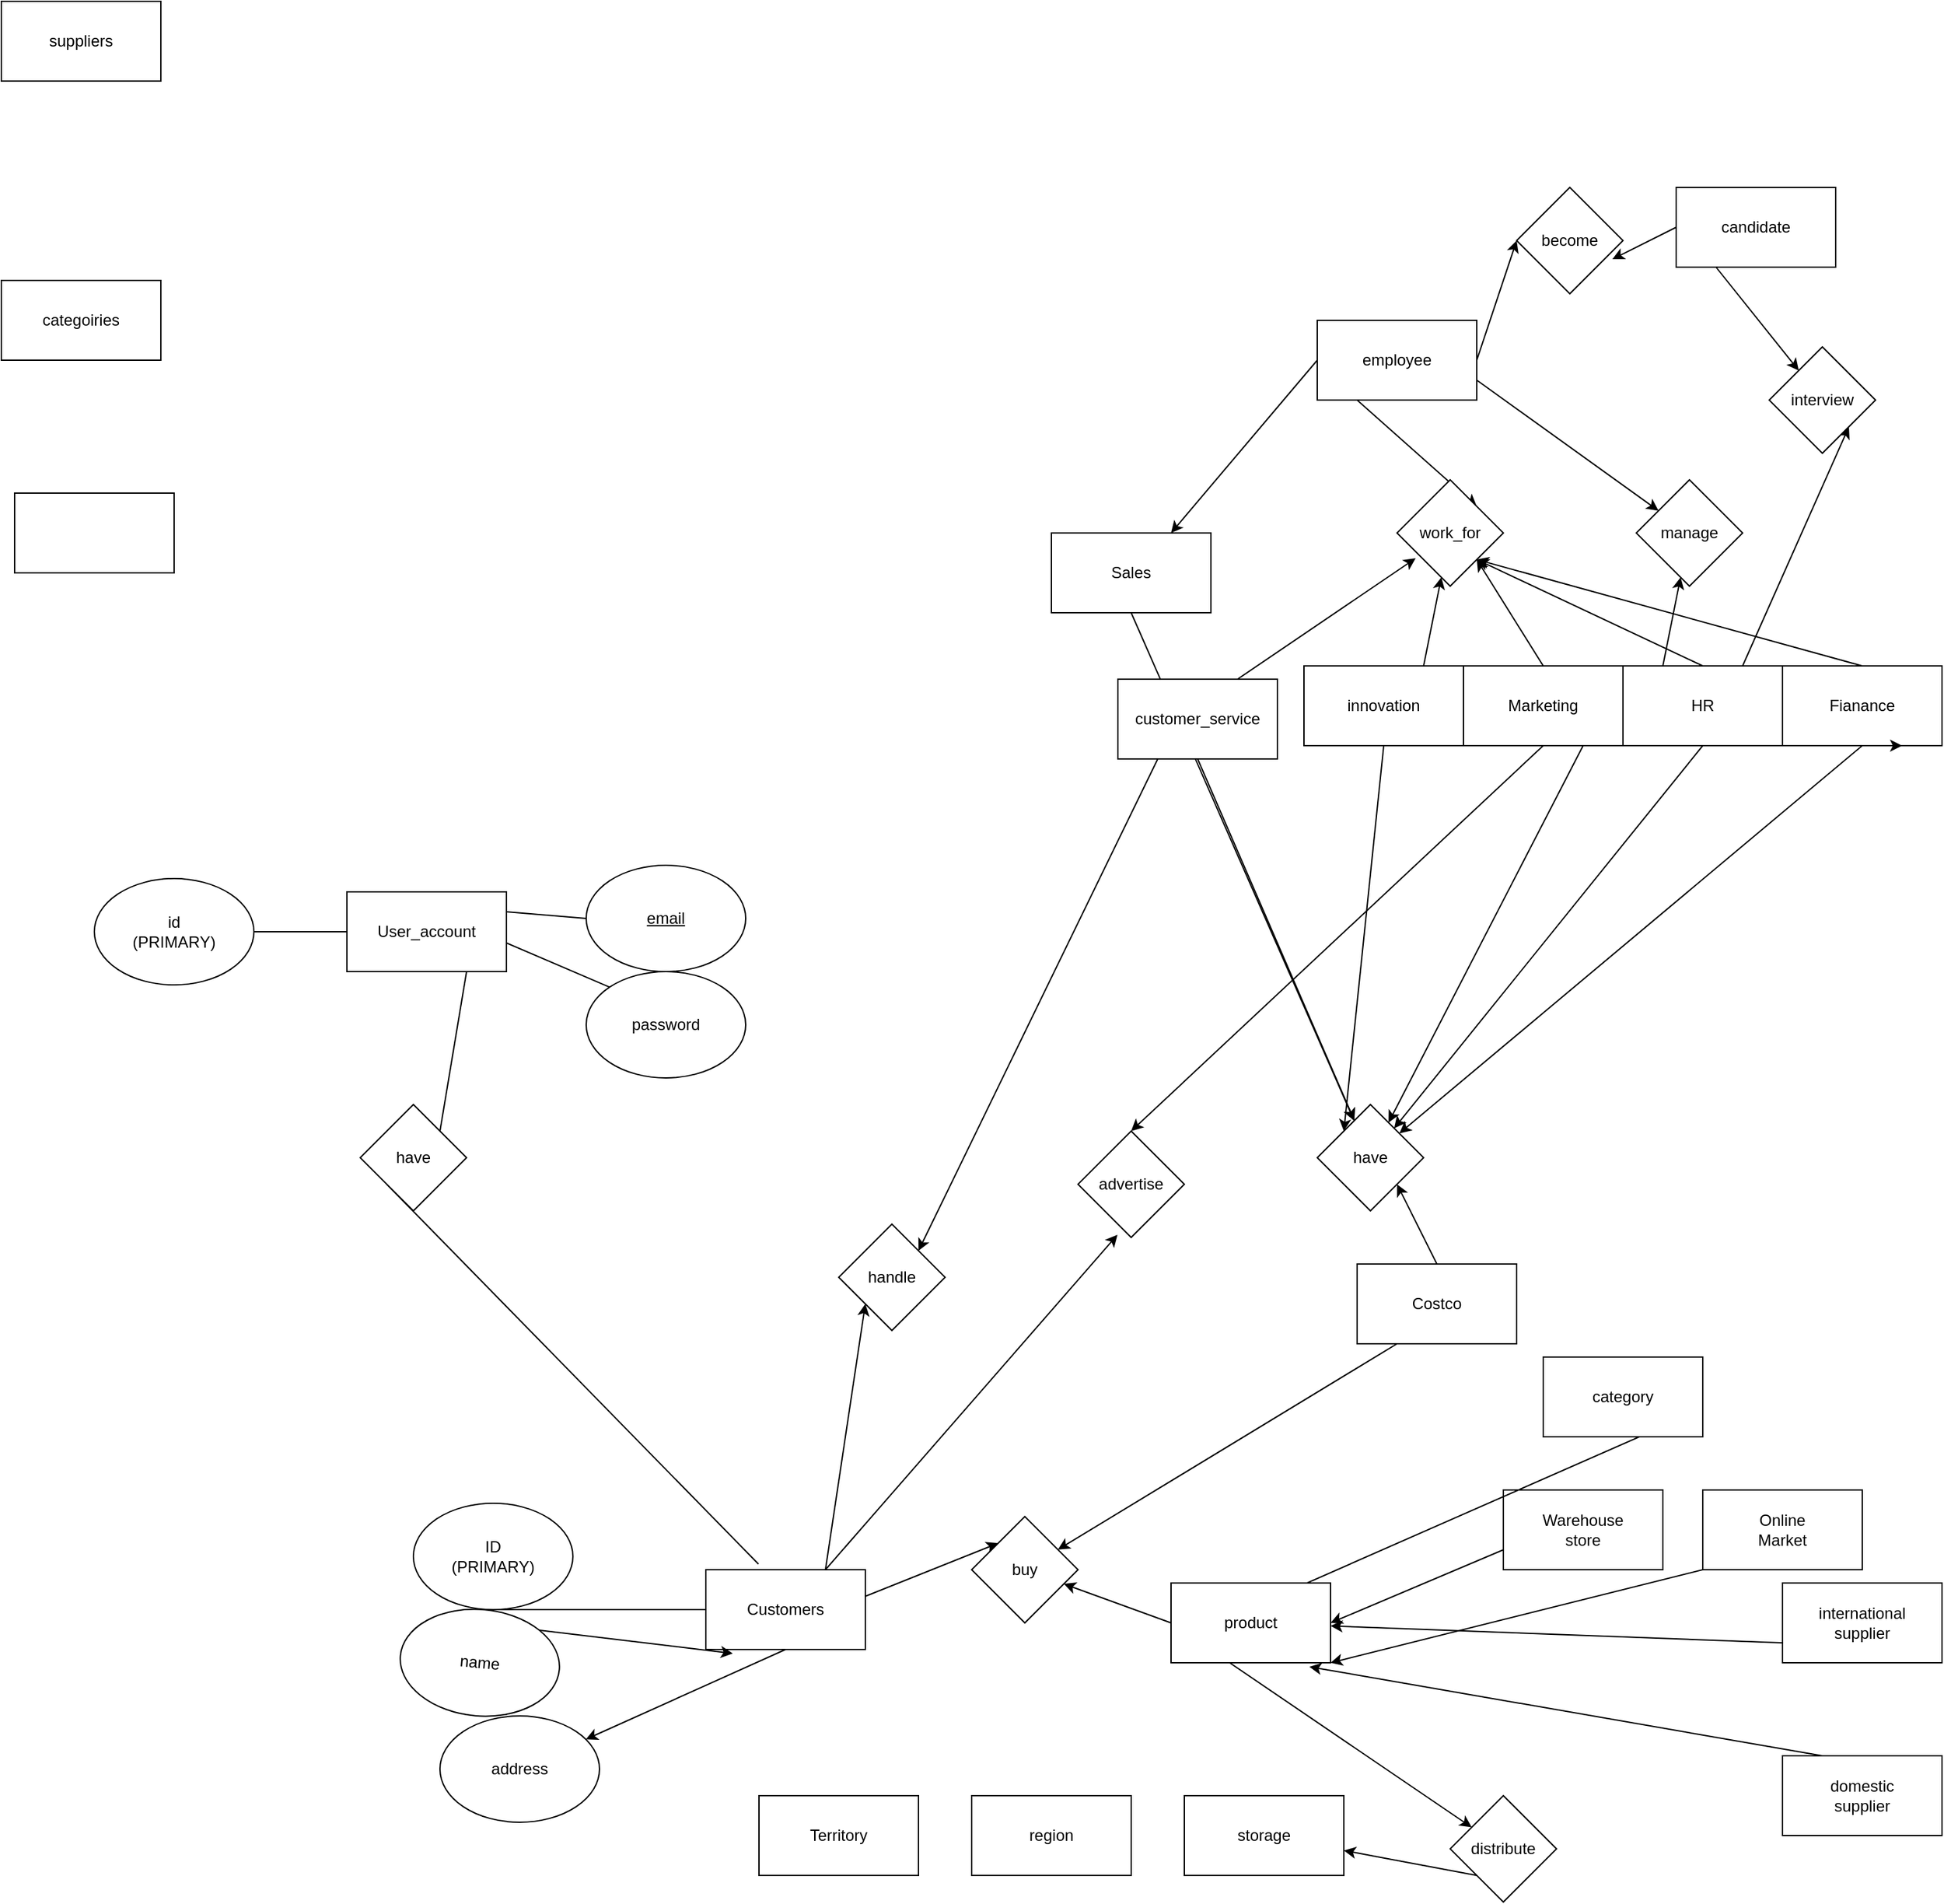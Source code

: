 <mxfile>
    <diagram id="uVHf5x75JEMgezWNGeb1" name="Page-1">
        <mxGraphModel dx="1523" dy="2167" grid="1" gridSize="10" guides="1" tooltips="1" connect="1" arrows="1" fold="1" page="1" pageScale="1" pageWidth="1100" pageHeight="850" math="0" shadow="0">
            <root>
                <mxCell id="0"/>
                <mxCell id="1" parent="0"/>
                <mxCell id="14" style="edgeStyle=none;html=1;exitX=0.75;exitY=0;exitDx=0;exitDy=0;entryX=0;entryY=1;entryDx=0;entryDy=0;" parent="1" source="2" target="12" edge="1">
                    <mxGeometry relative="1" as="geometry"/>
                </mxCell>
                <mxCell id="17" style="edgeStyle=none;html=1;exitX=0.75;exitY=0;exitDx=0;exitDy=0;entryX=0.371;entryY=0.975;entryDx=0;entryDy=0;entryPerimeter=0;" parent="1" source="2" target="15" edge="1">
                    <mxGeometry relative="1" as="geometry"/>
                </mxCell>
                <mxCell id="Ql8lTT6cqSSdO-7i7j1C-28" style="edgeStyle=none;html=1;exitX=0.5;exitY=1;exitDx=0;exitDy=0;" edge="1" parent="1" source="2" target="Ql8lTT6cqSSdO-7i7j1C-29">
                    <mxGeometry relative="1" as="geometry">
                        <mxPoint x="570" y="690" as="targetPoint"/>
                    </mxGeometry>
                </mxCell>
                <mxCell id="2" value="Customers" style="rounded=0;whiteSpace=wrap;html=1;" parent="1" vertex="1">
                    <mxGeometry x="630" y="570" width="120" height="60" as="geometry"/>
                </mxCell>
                <mxCell id="4" style="edgeStyle=none;html=1;exitX=0.5;exitY=1;exitDx=0;exitDy=0;endArrow=none;endFill=0;" parent="1" source="3" target="2" edge="1">
                    <mxGeometry relative="1" as="geometry"/>
                </mxCell>
                <mxCell id="3" value="ID&lt;br&gt;(PRIMARY)" style="ellipse;whiteSpace=wrap;html=1;" parent="1" vertex="1">
                    <mxGeometry x="410" y="520" width="120" height="80" as="geometry"/>
                </mxCell>
                <mxCell id="eX7xw6EIAAru1Y-eqpXY-12" style="edgeStyle=none;html=1;exitX=0;exitY=1;exitDx=0;exitDy=0;entryX=0.33;entryY=-0.071;entryDx=0;entryDy=0;entryPerimeter=0;endArrow=none;endFill=0;" parent="1" source="8" target="2" edge="1">
                    <mxGeometry relative="1" as="geometry"/>
                </mxCell>
                <mxCell id="eX7xw6EIAAru1Y-eqpXY-13" style="edgeStyle=none;html=1;exitX=1;exitY=0;exitDx=0;exitDy=0;entryX=0.75;entryY=1;entryDx=0;entryDy=0;endArrow=none;endFill=0;" parent="1" source="8" target="9" edge="1">
                    <mxGeometry relative="1" as="geometry"/>
                </mxCell>
                <mxCell id="8" value="have" style="rhombus;whiteSpace=wrap;html=1;" parent="1" vertex="1">
                    <mxGeometry x="370" y="220" width="80" height="80" as="geometry"/>
                </mxCell>
                <mxCell id="eX7xw6EIAAru1Y-eqpXY-20" style="edgeStyle=none;html=1;exitX=0;exitY=0.5;exitDx=0;exitDy=0;endArrow=none;endFill=0;" parent="1" source="9" edge="1">
                    <mxGeometry relative="1" as="geometry">
                        <mxPoint x="290" y="90" as="targetPoint"/>
                    </mxGeometry>
                </mxCell>
                <mxCell id="9" value="User_account" style="rounded=0;whiteSpace=wrap;html=1;" parent="1" vertex="1">
                    <mxGeometry x="360" y="60" width="120" height="60" as="geometry"/>
                </mxCell>
                <mxCell id="Ql8lTT6cqSSdO-7i7j1C-27" style="edgeStyle=none;html=1;exitX=1;exitY=0;exitDx=0;exitDy=0;entryX=0.169;entryY=1.05;entryDx=0;entryDy=0;entryPerimeter=0;" edge="1" parent="1" source="10" target="2">
                    <mxGeometry relative="1" as="geometry"/>
                </mxCell>
                <mxCell id="10" value="name" style="ellipse;whiteSpace=wrap;html=1;rotation=5;" parent="1" vertex="1">
                    <mxGeometry x="400" y="600" width="120" height="80" as="geometry"/>
                </mxCell>
                <mxCell id="eX7xw6EIAAru1Y-eqpXY-18" style="edgeStyle=none;html=1;exitX=0;exitY=0.5;exitDx=0;exitDy=0;entryX=1;entryY=0.25;entryDx=0;entryDy=0;endArrow=none;endFill=0;" parent="1" source="11" target="9" edge="1">
                    <mxGeometry relative="1" as="geometry"/>
                </mxCell>
                <mxCell id="11" value="&lt;u&gt;email&lt;/u&gt;" style="ellipse;whiteSpace=wrap;html=1;" parent="1" vertex="1">
                    <mxGeometry x="540" y="40" width="120" height="80" as="geometry"/>
                </mxCell>
                <mxCell id="eX7xw6EIAAru1Y-eqpXY-19" style="edgeStyle=none;html=1;exitX=0;exitY=0;exitDx=0;exitDy=0;entryX=0.997;entryY=0.638;entryDx=0;entryDy=0;entryPerimeter=0;endArrow=none;endFill=0;" parent="1" source="eX7xw6EIAAru1Y-eqpXY-17" target="9" edge="1">
                    <mxGeometry relative="1" as="geometry"/>
                </mxCell>
                <mxCell id="eX7xw6EIAAru1Y-eqpXY-17" value="password" style="ellipse;whiteSpace=wrap;html=1;" parent="1" vertex="1">
                    <mxGeometry x="540" y="120" width="120" height="80" as="geometry"/>
                </mxCell>
                <mxCell id="eX7xw6EIAAru1Y-eqpXY-21" value="id&lt;br&gt;(PRIMARY)" style="ellipse;whiteSpace=wrap;html=1;" parent="1" vertex="1">
                    <mxGeometry x="170" y="50" width="120" height="80" as="geometry"/>
                </mxCell>
                <mxCell id="rFFz9qkOBSB7EoBGspdS-47" style="edgeStyle=none;html=1;exitX=0.5;exitY=0;exitDx=0;exitDy=0;entryX=1;entryY=1;entryDx=0;entryDy=0;" parent="1" source="rFFz9qkOBSB7EoBGspdS-49" target="rFFz9qkOBSB7EoBGspdS-74" edge="1">
                    <mxGeometry relative="1" as="geometry"/>
                </mxCell>
                <mxCell id="18" style="edgeStyle=none;html=1;exitX=0.25;exitY=1;exitDx=0;exitDy=0;" parent="1" source="rFFz9qkOBSB7EoBGspdS-49" target="rFFz9qkOBSB7EoBGspdS-116" edge="1">
                    <mxGeometry relative="1" as="geometry"/>
                </mxCell>
                <mxCell id="rFFz9qkOBSB7EoBGspdS-49" value="Costco" style="rounded=0;whiteSpace=wrap;html=1;" parent="1" vertex="1">
                    <mxGeometry x="1120" y="340" width="120" height="60" as="geometry"/>
                </mxCell>
                <mxCell id="rFFz9qkOBSB7EoBGspdS-123" style="edgeStyle=none;html=1;exitX=0;exitY=0.75;exitDx=0;exitDy=0;entryX=1;entryY=0.5;entryDx=0;entryDy=0;" parent="1" source="rFFz9qkOBSB7EoBGspdS-54" target="rFFz9qkOBSB7EoBGspdS-66" edge="1">
                    <mxGeometry relative="1" as="geometry"/>
                </mxCell>
                <mxCell id="rFFz9qkOBSB7EoBGspdS-54" value="Warehouse&lt;br&gt;store&lt;br&gt;" style="rounded=0;whiteSpace=wrap;html=1;" parent="1" vertex="1">
                    <mxGeometry x="1230" y="510" width="120" height="60" as="geometry"/>
                </mxCell>
                <mxCell id="rFFz9qkOBSB7EoBGspdS-55" style="edgeStyle=none;html=1;exitX=1;exitY=0.5;exitDx=0;exitDy=0;entryX=1;entryY=1;entryDx=0;entryDy=0;" parent="1" source="rFFz9qkOBSB7EoBGspdS-56" target="rFFz9qkOBSB7EoBGspdS-66" edge="1">
                    <mxGeometry relative="1" as="geometry">
                        <mxPoint x="1290" y="660" as="targetPoint"/>
                    </mxGeometry>
                </mxCell>
                <mxCell id="rFFz9qkOBSB7EoBGspdS-56" value="Online&lt;br&gt;Market" style="rounded=0;whiteSpace=wrap;html=1;" parent="1" vertex="1">
                    <mxGeometry x="1380" y="510" width="120" height="60" as="geometry"/>
                </mxCell>
                <mxCell id="rFFz9qkOBSB7EoBGspdS-57" style="edgeStyle=none;html=1;exitX=0;exitY=0.75;exitDx=0;exitDy=0;" parent="1" source="rFFz9qkOBSB7EoBGspdS-58" target="rFFz9qkOBSB7EoBGspdS-66" edge="1">
                    <mxGeometry relative="1" as="geometry"/>
                </mxCell>
                <mxCell id="rFFz9qkOBSB7EoBGspdS-58" value="international&lt;br&gt;supplier" style="rounded=0;whiteSpace=wrap;html=1;" parent="1" vertex="1">
                    <mxGeometry x="1440" y="580" width="120" height="60" as="geometry"/>
                </mxCell>
                <mxCell id="rFFz9qkOBSB7EoBGspdS-59" value="region" style="rounded=0;whiteSpace=wrap;html=1;" parent="1" vertex="1">
                    <mxGeometry x="830" y="740" width="120" height="60" as="geometry"/>
                </mxCell>
                <mxCell id="rFFz9qkOBSB7EoBGspdS-60" value="Territory" style="rounded=0;whiteSpace=wrap;html=1;" parent="1" vertex="1">
                    <mxGeometry x="670" y="740" width="120" height="60" as="geometry"/>
                </mxCell>
                <mxCell id="rFFz9qkOBSB7EoBGspdS-61" style="edgeStyle=none;html=1;exitX=0.25;exitY=0;exitDx=0;exitDy=0;entryX=0.867;entryY=1.05;entryDx=0;entryDy=0;entryPerimeter=0;" parent="1" source="rFFz9qkOBSB7EoBGspdS-62" target="rFFz9qkOBSB7EoBGspdS-66" edge="1">
                    <mxGeometry relative="1" as="geometry"/>
                </mxCell>
                <mxCell id="rFFz9qkOBSB7EoBGspdS-62" value="domestic&lt;br&gt;supplier&lt;br&gt;" style="rounded=0;whiteSpace=wrap;html=1;" parent="1" vertex="1">
                    <mxGeometry x="1440" y="710" width="120" height="60" as="geometry"/>
                </mxCell>
                <mxCell id="rFFz9qkOBSB7EoBGspdS-63" style="edgeStyle=none;html=1;exitX=0;exitY=0.75;exitDx=0;exitDy=0;entryX=1;entryY=0.65;entryDx=0;entryDy=0;entryPerimeter=0;" parent="1" source="rFFz9qkOBSB7EoBGspdS-66" target="rFFz9qkOBSB7EoBGspdS-68" edge="1">
                    <mxGeometry relative="1" as="geometry"/>
                </mxCell>
                <mxCell id="rFFz9qkOBSB7EoBGspdS-64" style="edgeStyle=none;html=1;exitX=0;exitY=0.5;exitDx=0;exitDy=0;" parent="1" source="rFFz9qkOBSB7EoBGspdS-66" target="rFFz9qkOBSB7EoBGspdS-71" edge="1">
                    <mxGeometry relative="1" as="geometry"/>
                </mxCell>
                <mxCell id="rFFz9qkOBSB7EoBGspdS-122" style="edgeStyle=none;html=1;exitX=0;exitY=0.5;exitDx=0;exitDy=0;" parent="1" source="rFFz9qkOBSB7EoBGspdS-66" target="rFFz9qkOBSB7EoBGspdS-116" edge="1">
                    <mxGeometry relative="1" as="geometry"/>
                </mxCell>
                <mxCell id="rFFz9qkOBSB7EoBGspdS-66" value="product&lt;br&gt;" style="rounded=0;whiteSpace=wrap;html=1;" parent="1" vertex="1">
                    <mxGeometry x="980" y="580" width="120" height="60" as="geometry"/>
                </mxCell>
                <mxCell id="rFFz9qkOBSB7EoBGspdS-68" value="category&lt;br&gt;" style="rounded=0;whiteSpace=wrap;html=1;" parent="1" vertex="1">
                    <mxGeometry x="1260" y="410" width="120" height="60" as="geometry"/>
                </mxCell>
                <mxCell id="rFFz9qkOBSB7EoBGspdS-70" style="edgeStyle=none;html=1;exitX=0;exitY=1;exitDx=0;exitDy=0;" parent="1" source="rFFz9qkOBSB7EoBGspdS-71" target="rFFz9qkOBSB7EoBGspdS-72" edge="1">
                    <mxGeometry relative="1" as="geometry"/>
                </mxCell>
                <mxCell id="rFFz9qkOBSB7EoBGspdS-71" value="distribute&lt;br&gt;" style="rhombus;whiteSpace=wrap;html=1;" parent="1" vertex="1">
                    <mxGeometry x="1190" y="740" width="80" height="80" as="geometry"/>
                </mxCell>
                <mxCell id="rFFz9qkOBSB7EoBGspdS-72" value="storage" style="rounded=0;whiteSpace=wrap;html=1;" parent="1" vertex="1">
                    <mxGeometry x="990" y="740" width="120" height="60" as="geometry"/>
                </mxCell>
                <mxCell id="rFFz9qkOBSB7EoBGspdS-117" style="edgeStyle=none;html=1;exitX=0.75;exitY=1;exitDx=0;exitDy=0;entryX=0;entryY=0;entryDx=0;entryDy=0;" parent="1" target="rFFz9qkOBSB7EoBGspdS-116" edge="1">
                    <mxGeometry relative="1" as="geometry">
                        <mxPoint x="750" y="590" as="sourcePoint"/>
                    </mxGeometry>
                </mxCell>
                <mxCell id="rFFz9qkOBSB7EoBGspdS-74" value="have" style="rhombus;whiteSpace=wrap;html=1;" parent="1" vertex="1">
                    <mxGeometry x="1090" y="220" width="80" height="80" as="geometry"/>
                </mxCell>
                <mxCell id="rFFz9qkOBSB7EoBGspdS-89" style="edgeStyle=none;html=1;exitX=0.75;exitY=0;exitDx=0;exitDy=0;entryX=1;entryY=1;entryDx=0;entryDy=0;" parent="1" source="rFFz9qkOBSB7EoBGspdS-75" target="rFFz9qkOBSB7EoBGspdS-88" edge="1">
                    <mxGeometry relative="1" as="geometry"/>
                </mxCell>
                <mxCell id="rFFz9qkOBSB7EoBGspdS-93" style="edgeStyle=none;html=1;exitX=0.25;exitY=0;exitDx=0;exitDy=0;" parent="1" source="rFFz9qkOBSB7EoBGspdS-75" target="rFFz9qkOBSB7EoBGspdS-91" edge="1">
                    <mxGeometry relative="1" as="geometry"/>
                </mxCell>
                <mxCell id="rFFz9qkOBSB7EoBGspdS-102" style="edgeStyle=none;html=1;exitX=0.5;exitY=0;exitDx=0;exitDy=0;" parent="1" source="rFFz9qkOBSB7EoBGspdS-75" edge="1">
                    <mxGeometry relative="1" as="geometry">
                        <mxPoint x="1210" y="-190" as="targetPoint"/>
                    </mxGeometry>
                </mxCell>
                <mxCell id="rFFz9qkOBSB7EoBGspdS-109" style="edgeStyle=none;html=1;exitX=0.5;exitY=1;exitDx=0;exitDy=0;" parent="1" source="rFFz9qkOBSB7EoBGspdS-75" target="rFFz9qkOBSB7EoBGspdS-74" edge="1">
                    <mxGeometry relative="1" as="geometry"/>
                </mxCell>
                <mxCell id="rFFz9qkOBSB7EoBGspdS-75" value="HR" style="rounded=0;whiteSpace=wrap;html=1;" parent="1" vertex="1">
                    <mxGeometry x="1320" y="-110" width="120" height="60" as="geometry"/>
                </mxCell>
                <mxCell id="rFFz9qkOBSB7EoBGspdS-100" style="edgeStyle=none;html=1;exitX=0.75;exitY=0;exitDx=0;exitDy=0;" parent="1" source="rFFz9qkOBSB7EoBGspdS-76" target="rFFz9qkOBSB7EoBGspdS-95" edge="1">
                    <mxGeometry relative="1" as="geometry"/>
                </mxCell>
                <mxCell id="rFFz9qkOBSB7EoBGspdS-107" style="edgeStyle=none;html=1;exitX=0.5;exitY=1;exitDx=0;exitDy=0;entryX=0;entryY=0;entryDx=0;entryDy=0;" parent="1" source="rFFz9qkOBSB7EoBGspdS-76" target="rFFz9qkOBSB7EoBGspdS-74" edge="1">
                    <mxGeometry relative="1" as="geometry"/>
                </mxCell>
                <mxCell id="rFFz9qkOBSB7EoBGspdS-76" value="innovation" style="rounded=0;whiteSpace=wrap;html=1;" parent="1" vertex="1">
                    <mxGeometry x="1080" y="-110" width="120" height="60" as="geometry"/>
                </mxCell>
                <mxCell id="rFFz9qkOBSB7EoBGspdS-101" style="edgeStyle=none;html=1;exitX=0.5;exitY=0;exitDx=0;exitDy=0;entryX=1;entryY=1;entryDx=0;entryDy=0;" parent="1" source="rFFz9qkOBSB7EoBGspdS-77" target="rFFz9qkOBSB7EoBGspdS-95" edge="1">
                    <mxGeometry relative="1" as="geometry"/>
                </mxCell>
                <mxCell id="rFFz9qkOBSB7EoBGspdS-113" style="edgeStyle=none;html=1;exitX=0.75;exitY=1;exitDx=0;exitDy=0;" parent="1" source="rFFz9qkOBSB7EoBGspdS-77" target="rFFz9qkOBSB7EoBGspdS-74" edge="1">
                    <mxGeometry relative="1" as="geometry"/>
                </mxCell>
                <mxCell id="16" style="edgeStyle=none;html=1;exitX=0.5;exitY=1;exitDx=0;exitDy=0;entryX=0.5;entryY=0;entryDx=0;entryDy=0;" parent="1" source="rFFz9qkOBSB7EoBGspdS-77" target="15" edge="1">
                    <mxGeometry relative="1" as="geometry"/>
                </mxCell>
                <mxCell id="rFFz9qkOBSB7EoBGspdS-77" value="Marketing" style="rounded=0;whiteSpace=wrap;html=1;" parent="1" vertex="1">
                    <mxGeometry x="1200" y="-110" width="120" height="60" as="geometry"/>
                </mxCell>
                <mxCell id="rFFz9qkOBSB7EoBGspdS-103" style="edgeStyle=none;html=1;exitX=0.5;exitY=0;exitDx=0;exitDy=0;" parent="1" source="rFFz9qkOBSB7EoBGspdS-78" edge="1">
                    <mxGeometry relative="1" as="geometry">
                        <mxPoint x="1210" y="-190" as="targetPoint"/>
                    </mxGeometry>
                </mxCell>
                <mxCell id="rFFz9qkOBSB7EoBGspdS-110" style="edgeStyle=none;html=1;exitX=0.5;exitY=1;exitDx=0;exitDy=0;" parent="1" source="rFFz9qkOBSB7EoBGspdS-78" target="rFFz9qkOBSB7EoBGspdS-74" edge="1">
                    <mxGeometry relative="1" as="geometry">
                        <mxPoint x="1120" y="330" as="targetPoint"/>
                    </mxGeometry>
                </mxCell>
                <mxCell id="rFFz9qkOBSB7EoBGspdS-78" value="Fianance&lt;br&gt;" style="rounded=0;whiteSpace=wrap;html=1;" parent="1" vertex="1">
                    <mxGeometry x="1440" y="-110" width="120" height="60" as="geometry"/>
                </mxCell>
                <mxCell id="rFFz9qkOBSB7EoBGspdS-112" style="edgeStyle=none;html=1;exitX=0.5;exitY=1;exitDx=0;exitDy=0;" parent="1" source="rFFz9qkOBSB7EoBGspdS-79" target="rFFz9qkOBSB7EoBGspdS-74" edge="1">
                    <mxGeometry relative="1" as="geometry"/>
                </mxCell>
                <mxCell id="rFFz9qkOBSB7EoBGspdS-79" value="Sales&lt;br&gt;" style="rounded=0;whiteSpace=wrap;html=1;" parent="1" vertex="1">
                    <mxGeometry x="890" y="-210" width="120" height="60" as="geometry"/>
                </mxCell>
                <mxCell id="rFFz9qkOBSB7EoBGspdS-80" style="edgeStyle=none;html=1;exitX=0.5;exitY=1;exitDx=0;exitDy=0;entryX=0.75;entryY=1;entryDx=0;entryDy=0;" parent="1" source="rFFz9qkOBSB7EoBGspdS-78" target="rFFz9qkOBSB7EoBGspdS-78" edge="1">
                    <mxGeometry relative="1" as="geometry"/>
                </mxCell>
                <mxCell id="rFFz9qkOBSB7EoBGspdS-99" style="edgeStyle=none;html=1;exitX=0.75;exitY=0;exitDx=0;exitDy=0;entryX=0.175;entryY=0.738;entryDx=0;entryDy=0;entryPerimeter=0;" parent="1" source="rFFz9qkOBSB7EoBGspdS-81" target="rFFz9qkOBSB7EoBGspdS-95" edge="1">
                    <mxGeometry relative="1" as="geometry"/>
                </mxCell>
                <mxCell id="rFFz9qkOBSB7EoBGspdS-106" style="edgeStyle=none;html=1;exitX=0.5;exitY=1;exitDx=0;exitDy=0;" parent="1" source="rFFz9qkOBSB7EoBGspdS-81" target="rFFz9qkOBSB7EoBGspdS-74" edge="1">
                    <mxGeometry relative="1" as="geometry"/>
                </mxCell>
                <mxCell id="13" style="edgeStyle=none;html=1;exitX=0.25;exitY=1;exitDx=0;exitDy=0;entryX=1;entryY=0;entryDx=0;entryDy=0;" parent="1" source="rFFz9qkOBSB7EoBGspdS-81" target="12" edge="1">
                    <mxGeometry relative="1" as="geometry"/>
                </mxCell>
                <mxCell id="rFFz9qkOBSB7EoBGspdS-81" value="customer_service" style="rounded=0;whiteSpace=wrap;html=1;" parent="1" vertex="1">
                    <mxGeometry x="940" y="-100" width="120" height="60" as="geometry"/>
                </mxCell>
                <mxCell id="rFFz9qkOBSB7EoBGspdS-85" style="edgeStyle=none;html=1;exitX=0;exitY=0.5;exitDx=0;exitDy=0;entryX=0.9;entryY=0.675;entryDx=0;entryDy=0;entryPerimeter=0;" parent="1" source="rFFz9qkOBSB7EoBGspdS-82" target="rFFz9qkOBSB7EoBGspdS-84" edge="1">
                    <mxGeometry relative="1" as="geometry"/>
                </mxCell>
                <mxCell id="rFFz9qkOBSB7EoBGspdS-94" style="edgeStyle=none;html=1;exitX=0.25;exitY=1;exitDx=0;exitDy=0;" parent="1" source="rFFz9qkOBSB7EoBGspdS-82" target="rFFz9qkOBSB7EoBGspdS-88" edge="1">
                    <mxGeometry relative="1" as="geometry"/>
                </mxCell>
                <mxCell id="rFFz9qkOBSB7EoBGspdS-82" value="candidate" style="rounded=0;whiteSpace=wrap;html=1;" parent="1" vertex="1">
                    <mxGeometry x="1360" y="-470" width="120" height="60" as="geometry"/>
                </mxCell>
                <mxCell id="rFFz9qkOBSB7EoBGspdS-86" style="edgeStyle=none;html=1;exitX=1;exitY=0.5;exitDx=0;exitDy=0;entryX=0;entryY=0.5;entryDx=0;entryDy=0;" parent="1" source="rFFz9qkOBSB7EoBGspdS-83" target="rFFz9qkOBSB7EoBGspdS-84" edge="1">
                    <mxGeometry relative="1" as="geometry"/>
                </mxCell>
                <mxCell id="rFFz9qkOBSB7EoBGspdS-92" style="edgeStyle=none;html=1;exitX=1;exitY=0.75;exitDx=0;exitDy=0;" parent="1" source="rFFz9qkOBSB7EoBGspdS-83" target="rFFz9qkOBSB7EoBGspdS-91" edge="1">
                    <mxGeometry relative="1" as="geometry"/>
                </mxCell>
                <mxCell id="rFFz9qkOBSB7EoBGspdS-96" style="edgeStyle=none;html=1;exitX=0.25;exitY=1;exitDx=0;exitDy=0;entryX=1;entryY=0;entryDx=0;entryDy=0;" parent="1" source="rFFz9qkOBSB7EoBGspdS-83" target="rFFz9qkOBSB7EoBGspdS-95" edge="1">
                    <mxGeometry relative="1" as="geometry"/>
                </mxCell>
                <mxCell id="19" style="edgeStyle=none;html=1;exitX=0;exitY=0.5;exitDx=0;exitDy=0;entryX=0.75;entryY=0;entryDx=0;entryDy=0;" parent="1" source="rFFz9qkOBSB7EoBGspdS-83" target="rFFz9qkOBSB7EoBGspdS-79" edge="1">
                    <mxGeometry relative="1" as="geometry"/>
                </mxCell>
                <mxCell id="rFFz9qkOBSB7EoBGspdS-83" value="employee" style="rounded=0;whiteSpace=wrap;html=1;" parent="1" vertex="1">
                    <mxGeometry x="1090" y="-370" width="120" height="60" as="geometry"/>
                </mxCell>
                <mxCell id="rFFz9qkOBSB7EoBGspdS-84" value="become" style="rhombus;whiteSpace=wrap;html=1;" parent="1" vertex="1">
                    <mxGeometry x="1240" y="-470" width="80" height="80" as="geometry"/>
                </mxCell>
                <mxCell id="rFFz9qkOBSB7EoBGspdS-88" value="interview" style="rhombus;whiteSpace=wrap;html=1;" parent="1" vertex="1">
                    <mxGeometry x="1430" y="-350" width="80" height="80" as="geometry"/>
                </mxCell>
                <mxCell id="rFFz9qkOBSB7EoBGspdS-91" value="manage&lt;br&gt;" style="rhombus;whiteSpace=wrap;html=1;" parent="1" vertex="1">
                    <mxGeometry x="1330" y="-250" width="80" height="80" as="geometry"/>
                </mxCell>
                <mxCell id="rFFz9qkOBSB7EoBGspdS-95" value="work_for" style="rhombus;whiteSpace=wrap;html=1;" parent="1" vertex="1">
                    <mxGeometry x="1150" y="-250" width="80" height="80" as="geometry"/>
                </mxCell>
                <mxCell id="rFFz9qkOBSB7EoBGspdS-116" value="buy" style="rhombus;whiteSpace=wrap;html=1;" parent="1" vertex="1">
                    <mxGeometry x="830" y="530" width="80" height="80" as="geometry"/>
                </mxCell>
                <mxCell id="12" value="handle" style="rhombus;whiteSpace=wrap;html=1;" parent="1" vertex="1">
                    <mxGeometry x="730" y="310" width="80" height="80" as="geometry"/>
                </mxCell>
                <mxCell id="15" value="advertise" style="rhombus;whiteSpace=wrap;html=1;" parent="1" vertex="1">
                    <mxGeometry x="910" y="240" width="80" height="80" as="geometry"/>
                </mxCell>
                <mxCell id="25" value="" style="rounded=0;whiteSpace=wrap;html=1;" vertex="1" parent="1">
                    <mxGeometry x="110" y="-240" width="120" height="60" as="geometry"/>
                </mxCell>
                <mxCell id="26" value="categoiries" style="rounded=0;whiteSpace=wrap;html=1;" vertex="1" parent="1">
                    <mxGeometry x="100" y="-400" width="120" height="60" as="geometry"/>
                </mxCell>
                <mxCell id="27" value="suppliers" style="rounded=0;whiteSpace=wrap;html=1;" vertex="1" parent="1">
                    <mxGeometry x="100" y="-610" width="120" height="60" as="geometry"/>
                </mxCell>
                <mxCell id="Ql8lTT6cqSSdO-7i7j1C-29" value="address" style="ellipse;whiteSpace=wrap;html=1;" vertex="1" parent="1">
                    <mxGeometry x="430" y="680" width="120" height="80" as="geometry"/>
                </mxCell>
            </root>
        </mxGraphModel>
    </diagram>
    <diagram id="scdavv2MLUpkoCVaZN16" name="Page-2">
        <mxGraphModel dx="914" dy="790" grid="1" gridSize="10" guides="1" tooltips="1" connect="1" arrows="1" fold="1" page="1" pageScale="1" pageWidth="850" pageHeight="1100" math="0" shadow="0">
            <root>
                <mxCell id="u_lOGMTxNnq35n7Zybuw-0"/>
                <mxCell id="u_lOGMTxNnq35n7Zybuw-1" parent="u_lOGMTxNnq35n7Zybuw-0"/>
                <mxCell id="u_lOGMTxNnq35n7Zybuw-2" value="orders" style="rounded=0;whiteSpace=wrap;html=1;" vertex="1" parent="u_lOGMTxNnq35n7Zybuw-1">
                    <mxGeometry x="365" y="650" width="120" height="60" as="geometry"/>
                </mxCell>
                <mxCell id="u_lOGMTxNnq35n7Zybuw-3" value="order_detail" style="rounded=0;whiteSpace=wrap;html=1;" vertex="1" parent="u_lOGMTxNnq35n7Zybuw-1">
                    <mxGeometry x="590" y="370" width="120" height="60" as="geometry"/>
                </mxCell>
                <mxCell id="u_lOGMTxNnq35n7Zybuw-4" value="products" style="rounded=0;whiteSpace=wrap;html=1;" vertex="1" parent="u_lOGMTxNnq35n7Zybuw-1">
                    <mxGeometry x="360" y="260" width="120" height="60" as="geometry"/>
                </mxCell>
                <mxCell id="u_lOGMTxNnq35n7Zybuw-5" value="customers" style="rounded=0;whiteSpace=wrap;html=1;" vertex="1" parent="u_lOGMTxNnq35n7Zybuw-1">
                    <mxGeometry x="110" y="660" width="120" height="60" as="geometry"/>
                </mxCell>
                <mxCell id="u_lOGMTxNnq35n7Zybuw-6" value="categories" style="rounded=0;whiteSpace=wrap;html=1;" vertex="1" parent="u_lOGMTxNnq35n7Zybuw-1">
                    <mxGeometry x="80" y="200" width="120" height="60" as="geometry"/>
                </mxCell>
                <mxCell id="u_lOGMTxNnq35n7Zybuw-7" value="suppliers" style="rounded=0;whiteSpace=wrap;html=1;" vertex="1" parent="u_lOGMTxNnq35n7Zybuw-1">
                    <mxGeometry x="80" y="50" width="120" height="60" as="geometry"/>
                </mxCell>
                <mxCell id="u_lOGMTxNnq35n7Zybuw-8" value="employees_territories" style="rounded=0;whiteSpace=wrap;html=1;" vertex="1" parent="u_lOGMTxNnq35n7Zybuw-1">
                    <mxGeometry x="380" y="900" width="120" height="60" as="geometry"/>
                </mxCell>
                <mxCell id="u_lOGMTxNnq35n7Zybuw-9" value="employee" style="rounded=0;whiteSpace=wrap;html=1;" vertex="1" parent="u_lOGMTxNnq35n7Zybuw-1">
                    <mxGeometry x="120" y="820" width="120" height="60" as="geometry"/>
                </mxCell>
                <mxCell id="u_lOGMTxNnq35n7Zybuw-11" value="territories" style="rounded=0;whiteSpace=wrap;html=1;" vertex="1" parent="u_lOGMTxNnq35n7Zybuw-1">
                    <mxGeometry x="110" y="920" width="120" height="60" as="geometry"/>
                </mxCell>
                <mxCell id="u_lOGMTxNnq35n7Zybuw-12" value="shippers" style="rounded=0;whiteSpace=wrap;html=1;" vertex="1" parent="u_lOGMTxNnq35n7Zybuw-1">
                    <mxGeometry x="110" y="550" width="120" height="60" as="geometry"/>
                </mxCell>
                <mxCell id="u_lOGMTxNnq35n7Zybuw-13" value="regions" style="rounded=0;whiteSpace=wrap;html=1;" vertex="1" parent="u_lOGMTxNnq35n7Zybuw-1">
                    <mxGeometry x="30" y="1020" width="120" height="60" as="geometry"/>
                </mxCell>
            </root>
        </mxGraphModel>
    </diagram>
</mxfile>